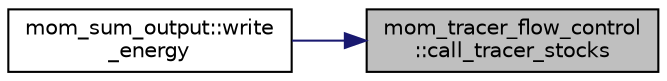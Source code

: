 digraph "mom_tracer_flow_control::call_tracer_stocks"
{
 // INTERACTIVE_SVG=YES
 // LATEX_PDF_SIZE
  edge [fontname="Helvetica",fontsize="10",labelfontname="Helvetica",labelfontsize="10"];
  node [fontname="Helvetica",fontsize="10",shape=record];
  rankdir="RL";
  Node1 [label="mom_tracer_flow_control\l::call_tracer_stocks",height=0.2,width=0.4,color="black", fillcolor="grey75", style="filled", fontcolor="black",tooltip="This subroutine calls all registered tracer packages to enable them to add to the surface state retur..."];
  Node1 -> Node2 [dir="back",color="midnightblue",fontsize="10",style="solid",fontname="Helvetica"];
  Node2 [label="mom_sum_output::write\l_energy",height=0.2,width=0.4,color="black", fillcolor="white", style="filled",URL="$namespacemom__sum__output.html#ad3cc692dd515100ec8cf92d740c91e72",tooltip="This subroutine calculates and writes the total model energy, the energy and mass of each layer,..."];
}
